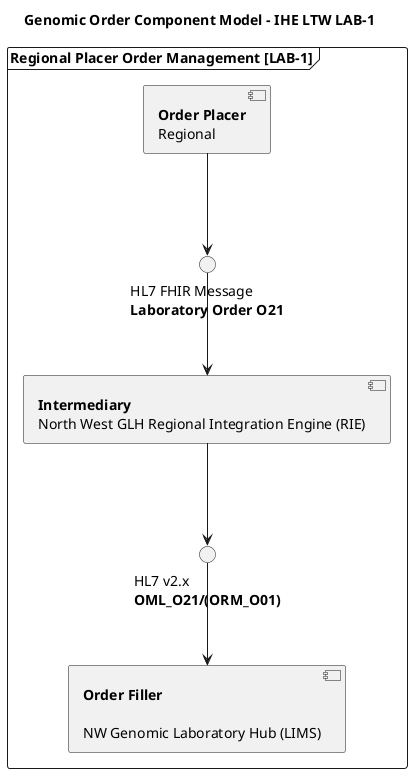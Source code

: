 @startuml

title "Genomic Order Component Model - IHE LTW LAB-1"

frame "Regional Placer Order Management [LAB-1]" as LAB1 {
  component "**Order Filler**\n\nNW Genomic Laboratory Hub (LIMS)" as LIMS
  component "**Order Placer**\nRegional" as EPR
  component "**Intermediary**\nNorth West GLH Regional Integration Engine (RIE)" as TIE

 interface "HL7 FHIR Message\n**Laboratory Order O21**" as HL7_ORM1

 interface "HL7 v2.x\n**OML_O21/(ORM_O01)**" as HL7_ORM2


  EPR -d-> HL7_ORM1
  HL7_ORM1 -d-> TIE
  TIE -d-> HL7_ORM2
}



HL7_ORM2 -d-> LIMS



@enduml
